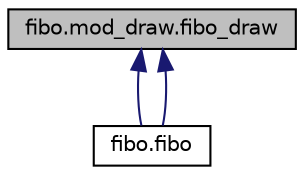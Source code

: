 digraph "fibo.mod_draw.fibo_draw"
{
 // INTERACTIVE_SVG=YES
 // LATEX_PDF_SIZE
  edge [fontname="Helvetica",fontsize="10",labelfontname="Helvetica",labelfontsize="10"];
  node [fontname="Helvetica",fontsize="10",shape=record];
  Node1 [label="fibo.mod_draw.fibo_draw",height=0.2,width=0.4,color="black", fillcolor="grey75", style="filled", fontcolor="black",tooltip=" "];
  Node1 -> Node2 [dir="back",color="midnightblue",fontsize="10",style="solid",fontname="Helvetica"];
  Node2 [label="fibo.fibo",height=0.2,width=0.4,color="black", fillcolor="white", style="filled",URL="$d3/d0c/classfibo_1_1fibo.html",tooltip=" "];
  Node1 -> Node2 [dir="back",color="midnightblue",fontsize="10",style="solid",fontname="Helvetica"];
}
